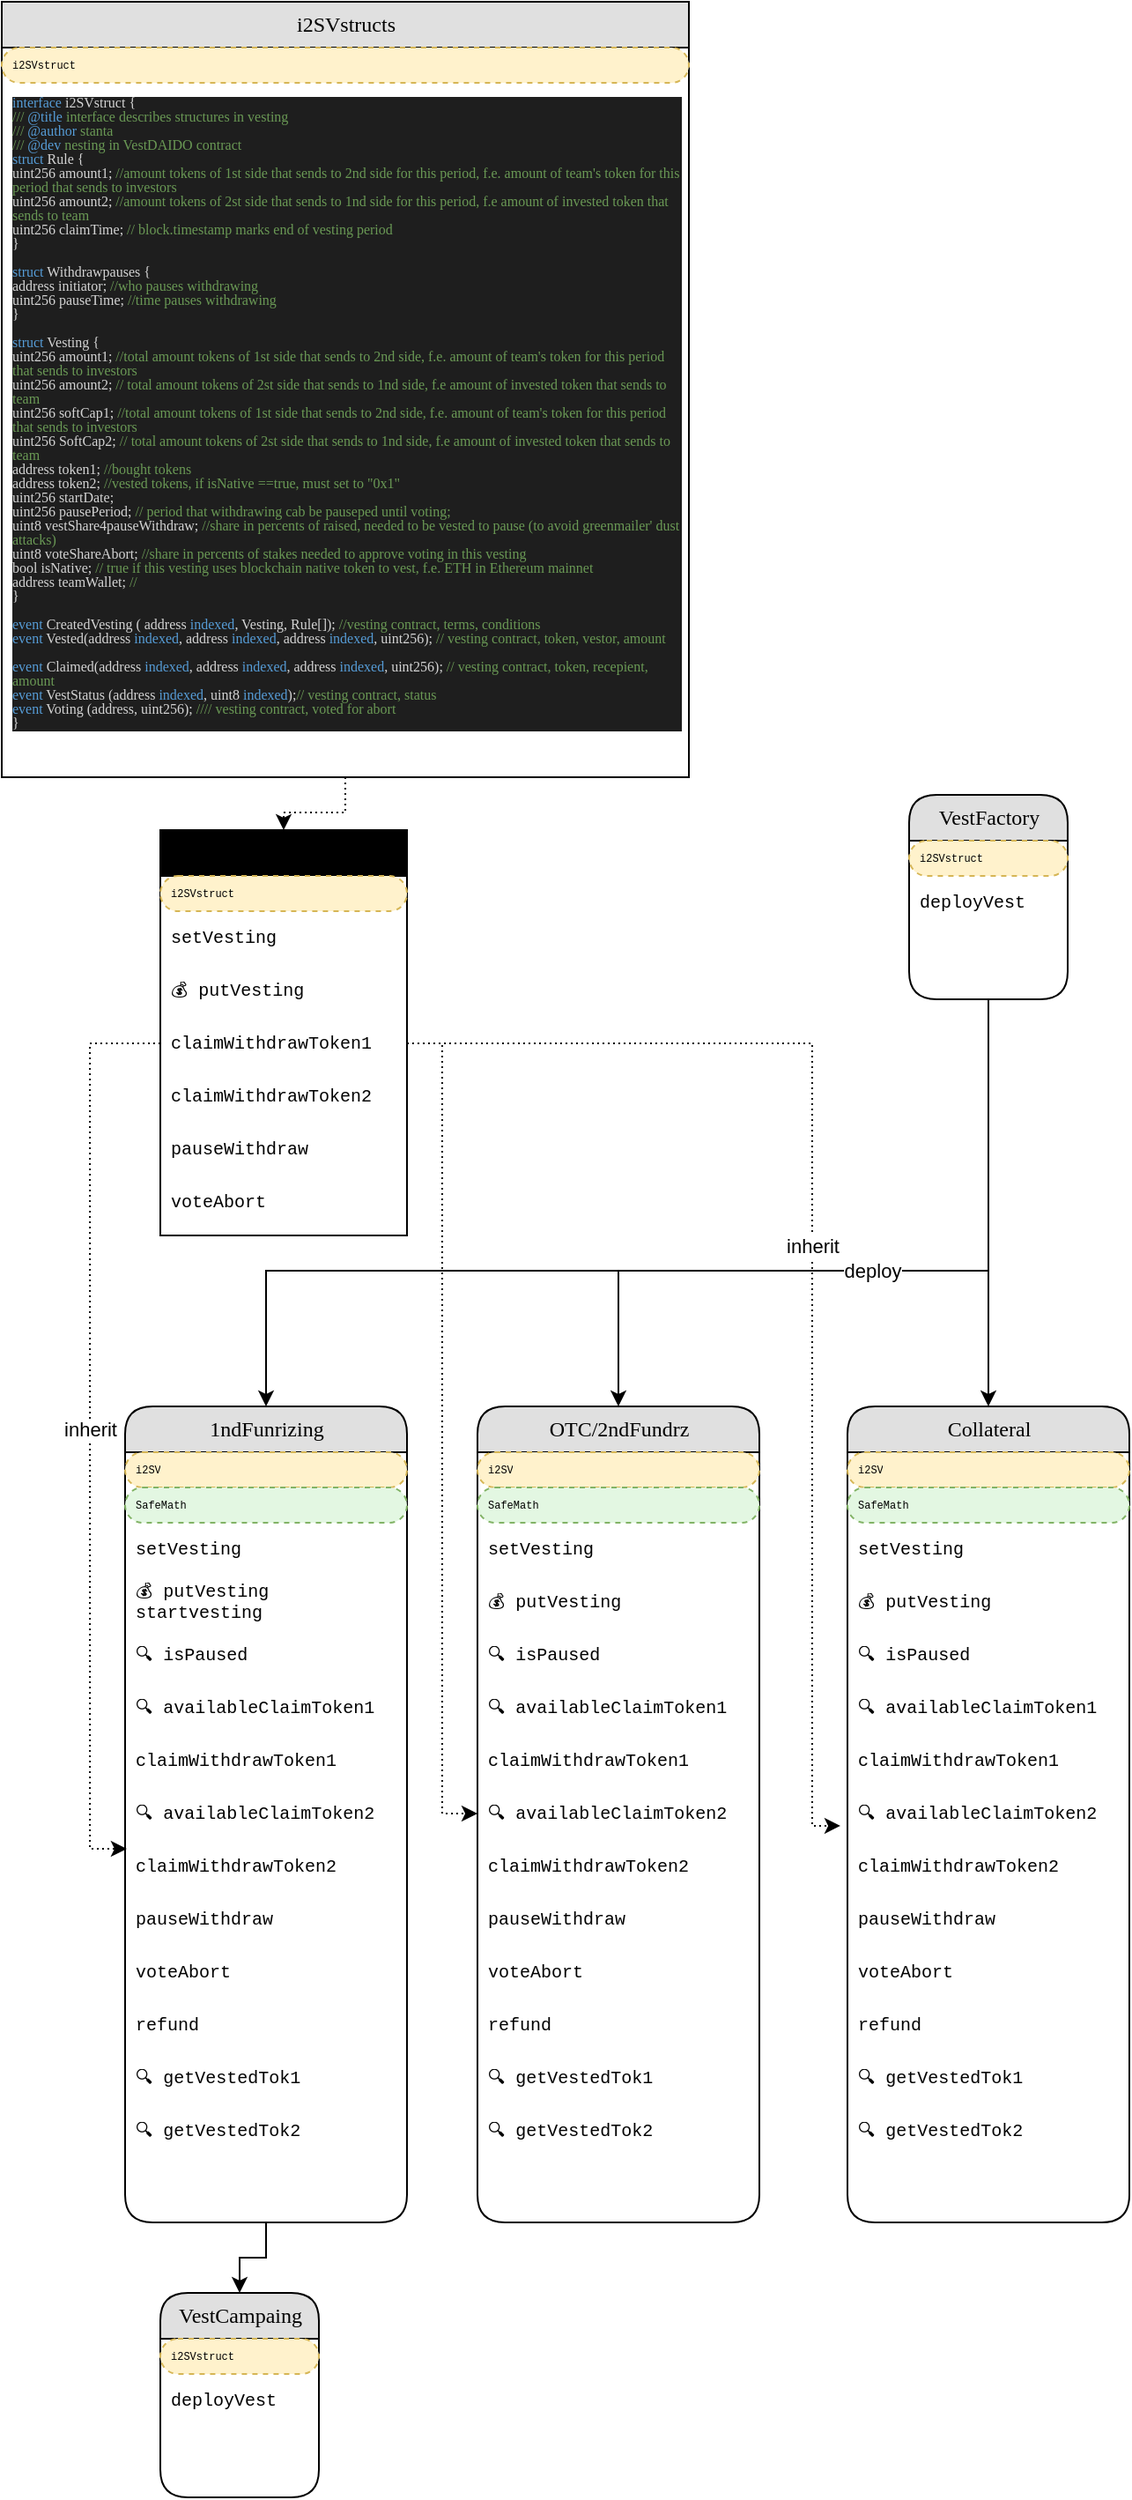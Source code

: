<mxfile version="20.2.7" type="device"><diagram id="xUSX7O_XIHxuEOH3Kcca" name="Page-1"><mxGraphModel dx="2062" dy="2187" grid="1" gridSize="10" guides="1" tooltips="1" connect="1" arrows="1" fold="1" page="1" pageScale="1" pageWidth="850" pageHeight="1100" math="0" shadow="0"><root><mxCell id="0"/><mxCell id="1" parent="0"/><mxCell id="_5QAXH1XhkQ4un_ZABmQ-19" style="edgeStyle=orthogonalEdgeStyle;rounded=0;orthogonalLoop=1;jettySize=auto;html=1;exitX=0.5;exitY=1;exitDx=0;exitDy=0;" parent="1" source="sva-16686790202040" target="_5QAXH1XhkQ4un_ZABmQ-4" edge="1"><mxGeometry relative="1" as="geometry"><Array as="points"><mxPoint x="570"/><mxPoint x="160"/></Array></mxGeometry></mxCell><mxCell id="_5QAXH1XhkQ4un_ZABmQ-35" style="edgeStyle=orthogonalEdgeStyle;rounded=0;orthogonalLoop=1;jettySize=auto;html=1;exitX=0.5;exitY=1;exitDx=0;exitDy=0;" parent="1" source="sva-16686790202040" target="_5QAXH1XhkQ4un_ZABmQ-20" edge="1"><mxGeometry relative="1" as="geometry"/></mxCell><UserObject label="VestFactory" rparent="-" type="" override="" placeholders="1" id="sva-16686790202040"><mxCell style="swimlane;html=1;fontStyle=0;childLayout=stackLayout;horizontal=1;startSize=26;fillColor=#e0e0e0;horizontalStack=0;resizeParent=1;resizeLast=0;collapsible=1;marginBottom=0;swimlaneFillColor=#ffffff;align=center;rounded=1;shadow=0;comic=0;labelBackgroundColor=none;strokeColor=#000000;strokeWidth=1;fontFamily=Verdana;fontSize=12;fontColor=#000000;arcSize=20;" parent="1" vertex="1"><mxGeometry x="525" y="-270" width="90" height="116" as="geometry"/></mxCell></UserObject><UserObject label="i2SVstruct" rparent="0" type="mxgraph.bootstrap.rrect;strokeColor=none" override="fontSize=6" placeholders="1" id="sva-16686790202040_i0"><mxCell style="shape=mxgraph.bootstrap.rrect;strokeColor=none;html=1;fillColor=#fff2cc;strokeColor=#d6b656;dashed=1;spacingLeft=4;spacingRight=4;whiteSpace=wrap;overflow=hidden;rotatable=0;points=[[0,0.5],[1,0.5]];portConstraint=eastwest;fontFamily=Courier New;fontSize=10;align=left;fontSize=6" parent="sva-16686790202040" vertex="1"><mxGeometry y="26" width="90" height="20" as="geometry"/></mxCell></UserObject><UserObject label="deployVest" rparent="0" type="text;strokeColor=none" override="" placeholders="1" id="sva-16686790202040_f0"><mxCell style="shape=text;strokeColor=none;html=1;fillColor=none;spacingLeft=4;spacingRight=4;whiteSpace=wrap;overflow=hidden;rotatable=0;points=[[0,0.5],[1,0.5]];portConstraint=eastwest;fontFamily=Courier New;fontSize=10;align=left;" parent="sva-16686790202040" vertex="1"><mxGeometry y="46" width="90" height="30" as="geometry"/></mxCell></UserObject><UserObject label="OTC/2ndFundrz" rparent="-" type="" override="" placeholders="1" id="sva-16686795008600"><mxCell style="swimlane;html=1;fontStyle=0;childLayout=stackLayout;horizontal=1;startSize=26;fillColor=#e0e0e0;horizontalStack=0;resizeParent=1;resizeLast=0;collapsible=1;marginBottom=0;swimlaneFillColor=#ffffff;align=center;rounded=1;shadow=0;comic=0;labelBackgroundColor=none;strokeColor=#000000;strokeWidth=1;fontFamily=Verdana;fontSize=12;fontColor=#000000;arcSize=20;" parent="1" vertex="1"><mxGeometry x="280" y="77" width="160" height="463" as="geometry"/></mxCell></UserObject><UserObject label="i2SV" rparent="0" type="mxgraph.bootstrap.rrect;strokeColor=none" override="fontSize=6" placeholders="1" id="sva-16686795008600_i0"><mxCell style="shape=mxgraph.bootstrap.rrect;strokeColor=none;html=1;fillColor=#fff2cc;strokeColor=#d6b656;dashed=1;spacingLeft=4;spacingRight=4;whiteSpace=wrap;overflow=hidden;rotatable=0;points=[[0,0.5],[1,0.5]];portConstraint=eastwest;fontFamily=Courier New;fontSize=10;align=left;fontSize=6" parent="sva-16686795008600" vertex="1"><mxGeometry y="26" width="160" height="20" as="geometry"/></mxCell></UserObject><UserObject label="SafeMath" rparent="0" type="mxgraph.bootstrap.rrect" override="fontSize=6" placeholders="1" id="sva-16686795008600_u0"><mxCell style="shape=mxgraph.bootstrap.rrect;html=1;fillColor=#E3F7E2;strokeColor=#82b366;dashed=1;spacingLeft=4;spacingRight=4;whiteSpace=wrap;overflow=hidden;rotatable=0;points=[[0,0.5],[1,0.5]];portConstraint=eastwest;fontFamily=Courier New;fontSize=10;align=left;fontSize=6" parent="sva-16686795008600" vertex="1"><mxGeometry y="46" width="160" height="20" as="geometry"/></mxCell></UserObject><UserObject label="setVesting" rparent="0" type="text;strokeColor=none" override="" placeholders="1" id="sva-16686795008600_f0"><mxCell style="shape=text;strokeColor=none;html=1;fillColor=none;spacingLeft=4;spacingRight=4;whiteSpace=wrap;overflow=hidden;rotatable=0;points=[[0,0.5],[1,0.5]];portConstraint=eastwest;fontFamily=Courier New;fontSize=10;align=left;" parent="sva-16686795008600" vertex="1"><mxGeometry y="66" width="160" height="30" as="geometry"/></mxCell></UserObject><UserObject label="💰 putVesting" rparent="0" type="text;strokeColor=none" override="" placeholders="1" id="sva-16686795008600_f1"><mxCell style="shape=text;strokeColor=none;html=1;fillColor=none;spacingLeft=4;spacingRight=4;whiteSpace=wrap;overflow=hidden;rotatable=0;points=[[0,0.5],[1,0.5]];portConstraint=eastwest;fontFamily=Courier New;fontSize=10;align=left;" parent="sva-16686795008600" vertex="1"><mxGeometry y="96" width="160" height="30" as="geometry"/></mxCell></UserObject><UserObject label="🔍 isPaused" rparent="0" type="text;strokeColor=none" override="" placeholders="1" id="sva-16686795008600_f2"><mxCell style="shape=text;strokeColor=none;html=1;fillColor=none;spacingLeft=4;spacingRight=4;whiteSpace=wrap;overflow=hidden;rotatable=0;points=[[0,0.5],[1,0.5]];portConstraint=eastwest;fontFamily=Courier New;fontSize=10;align=left;" parent="sva-16686795008600" vertex="1"><mxGeometry y="126" width="160" height="30" as="geometry"/></mxCell></UserObject><UserObject label="🔍 availableClaimToken1" rparent="0" type="text;strokeColor=none" override="" placeholders="1" id="sva-16686795008600_f3"><mxCell style="shape=text;strokeColor=none;html=1;fillColor=none;spacingLeft=4;spacingRight=4;whiteSpace=wrap;overflow=hidden;rotatable=0;points=[[0,0.5],[1,0.5]];portConstraint=eastwest;fontFamily=Courier New;fontSize=10;align=left;" parent="sva-16686795008600" vertex="1"><mxGeometry y="156" width="160" height="30" as="geometry"/></mxCell></UserObject><UserObject label="claimWithdrawToken1" rparent="0" type="text;strokeColor=none" override="" placeholders="1" id="sva-16686795008600_f4"><mxCell style="shape=text;strokeColor=none;html=1;fillColor=none;spacingLeft=4;spacingRight=4;whiteSpace=wrap;overflow=hidden;rotatable=0;points=[[0,0.5],[1,0.5]];portConstraint=eastwest;fontFamily=Courier New;fontSize=10;align=left;" parent="sva-16686795008600" vertex="1"><mxGeometry y="186" width="160" height="30" as="geometry"/></mxCell></UserObject><UserObject label="🔍 availableClaimToken2" rparent="0" type="text;strokeColor=none" override="" placeholders="1" id="sva-16686795008600_f5"><mxCell style="shape=text;strokeColor=none;html=1;fillColor=none;spacingLeft=4;spacingRight=4;whiteSpace=wrap;overflow=hidden;rotatable=0;points=[[0,0.5],[1,0.5]];portConstraint=eastwest;fontFamily=Courier New;fontSize=10;align=left;" parent="sva-16686795008600" vertex="1"><mxGeometry y="216" width="160" height="30" as="geometry"/></mxCell></UserObject><UserObject label="claimWithdrawToken2" rparent="0" type="text;strokeColor=none" override="" placeholders="1" id="sva-16686795008600_f6"><mxCell style="shape=text;strokeColor=none;html=1;fillColor=none;spacingLeft=4;spacingRight=4;whiteSpace=wrap;overflow=hidden;rotatable=0;points=[[0,0.5],[1,0.5]];portConstraint=eastwest;fontFamily=Courier New;fontSize=10;align=left;" parent="sva-16686795008600" vertex="1"><mxGeometry y="246" width="160" height="30" as="geometry"/></mxCell></UserObject><UserObject label="pauseWithdraw" rparent="0" type="text;strokeColor=none" override="" placeholders="1" id="sva-16686795008600_f7"><mxCell style="shape=text;strokeColor=none;html=1;fillColor=none;spacingLeft=4;spacingRight=4;whiteSpace=wrap;overflow=hidden;rotatable=0;points=[[0,0.5],[1,0.5]];portConstraint=eastwest;fontFamily=Courier New;fontSize=10;align=left;" parent="sva-16686795008600" vertex="1"><mxGeometry y="276" width="160" height="30" as="geometry"/></mxCell></UserObject><UserObject label="voteAbort" rparent="0" type="text;strokeColor=none" override="" placeholders="1" id="sva-16686795008600_f8"><mxCell style="shape=text;strokeColor=none;html=1;fillColor=none;spacingLeft=4;spacingRight=4;whiteSpace=wrap;overflow=hidden;rotatable=0;points=[[0,0.5],[1,0.5]];portConstraint=eastwest;fontFamily=Courier New;fontSize=10;align=left;" parent="sva-16686795008600" vertex="1"><mxGeometry y="306" width="160" height="30" as="geometry"/></mxCell></UserObject><UserObject label="refund" rparent="0" type="text;strokeColor=none" override="" placeholders="1" id="sva-16686795008600_f9"><mxCell style="shape=text;strokeColor=none;html=1;fillColor=none;spacingLeft=4;spacingRight=4;whiteSpace=wrap;overflow=hidden;rotatable=0;points=[[0,0.5],[1,0.5]];portConstraint=eastwest;fontFamily=Courier New;fontSize=10;align=left;" parent="sva-16686795008600" vertex="1"><mxGeometry y="336" width="160" height="30" as="geometry"/></mxCell></UserObject><UserObject label="🔍 getVestedTok1" rparent="0" type="text;strokeColor=none" override="" placeholders="1" id="sva-16686795008600_f10"><mxCell style="shape=text;strokeColor=none;html=1;fillColor=none;spacingLeft=4;spacingRight=4;whiteSpace=wrap;overflow=hidden;rotatable=0;points=[[0,0.5],[1,0.5]];portConstraint=eastwest;fontFamily=Courier New;fontSize=10;align=left;" parent="sva-16686795008600" vertex="1"><mxGeometry y="366" width="160" height="30" as="geometry"/></mxCell></UserObject><UserObject label="🔍 getVestedTok2" rparent="0" type="text;strokeColor=none" override="" placeholders="1" id="sva-16686795008600_f11"><mxCell style="shape=text;strokeColor=none;html=1;fillColor=none;spacingLeft=4;spacingRight=4;whiteSpace=wrap;overflow=hidden;rotatable=0;points=[[0,0.5],[1,0.5]];portConstraint=eastwest;fontFamily=Courier New;fontSize=10;align=left;" parent="sva-16686795008600" vertex="1"><mxGeometry y="396" width="160" height="30" as="geometry"/></mxCell></UserObject><mxCell id="_5QAXH1XhkQ4un_ZABmQ-2" value="deploy" style="edgeStyle=orthogonalEdgeStyle;rounded=0;orthogonalLoop=1;jettySize=auto;html=1;entryX=0.5;entryY=0;entryDx=0;entryDy=0;exitX=0.5;exitY=1;exitDx=0;exitDy=0;" parent="1" source="sva-16686790202040" target="sva-16686795008600" edge="1"><mxGeometry relative="1" as="geometry"><Array as="points"><mxPoint x="570"/><mxPoint x="360"/></Array></mxGeometry></mxCell><mxCell id="rKS6bTSbCEPCEC6W9k4l-7" style="edgeStyle=orthogonalEdgeStyle;rounded=0;orthogonalLoop=1;jettySize=auto;html=1;" edge="1" parent="1" source="_5QAXH1XhkQ4un_ZABmQ-4" target="_5QAXH1XhkQ4un_ZABmQ-36"><mxGeometry relative="1" as="geometry"/></mxCell><UserObject label="1ndFunrizing" rparent="-" type="" override="" placeholders="1" id="_5QAXH1XhkQ4un_ZABmQ-4"><mxCell style="swimlane;html=1;fontStyle=0;childLayout=stackLayout;horizontal=1;startSize=26;fillColor=#e0e0e0;horizontalStack=0;resizeParent=1;resizeLast=0;collapsible=1;marginBottom=0;swimlaneFillColor=#ffffff;align=center;rounded=1;shadow=0;comic=0;labelBackgroundColor=none;strokeColor=#000000;strokeWidth=1;fontFamily=Verdana;fontSize=12;fontColor=#000000;arcSize=20;" parent="1" vertex="1"><mxGeometry x="80" y="77" width="160" height="463" as="geometry"/></mxCell></UserObject><UserObject label="i2SV" rparent="0" type="mxgraph.bootstrap.rrect;strokeColor=none" override="fontSize=6" placeholders="1" id="_5QAXH1XhkQ4un_ZABmQ-5"><mxCell style="shape=mxgraph.bootstrap.rrect;strokeColor=none;html=1;fillColor=#fff2cc;strokeColor=#d6b656;dashed=1;spacingLeft=4;spacingRight=4;whiteSpace=wrap;overflow=hidden;rotatable=0;points=[[0,0.5],[1,0.5]];portConstraint=eastwest;fontFamily=Courier New;fontSize=10;align=left;fontSize=6" parent="_5QAXH1XhkQ4un_ZABmQ-4" vertex="1"><mxGeometry y="26" width="160" height="20" as="geometry"/></mxCell></UserObject><UserObject label="SafeMath" rparent="0" type="mxgraph.bootstrap.rrect" override="fontSize=6" placeholders="1" id="_5QAXH1XhkQ4un_ZABmQ-6"><mxCell style="shape=mxgraph.bootstrap.rrect;html=1;fillColor=#E3F7E2;strokeColor=#82b366;dashed=1;spacingLeft=4;spacingRight=4;whiteSpace=wrap;overflow=hidden;rotatable=0;points=[[0,0.5],[1,0.5]];portConstraint=eastwest;fontFamily=Courier New;fontSize=10;align=left;fontSize=6" parent="_5QAXH1XhkQ4un_ZABmQ-4" vertex="1"><mxGeometry y="46" width="160" height="20" as="geometry"/></mxCell></UserObject><UserObject label="setVesting" rparent="0" type="text;strokeColor=none" override="" placeholders="1" id="_5QAXH1XhkQ4un_ZABmQ-7"><mxCell style="shape=text;strokeColor=none;html=1;fillColor=none;spacingLeft=4;spacingRight=4;whiteSpace=wrap;overflow=hidden;rotatable=0;points=[[0,0.5],[1,0.5]];portConstraint=eastwest;fontFamily=Courier New;fontSize=10;align=left;" parent="_5QAXH1XhkQ4un_ZABmQ-4" vertex="1"><mxGeometry y="66" width="160" height="30" as="geometry"/></mxCell></UserObject><UserObject label="&lt;div&gt;💰 putVesting&lt;/div&gt;&lt;div&gt;startvesting&lt;br&gt;&lt;/div&gt;" rparent="0" type="text;strokeColor=none" override="" placeholders="1" id="_5QAXH1XhkQ4un_ZABmQ-8"><mxCell style="shape=text;strokeColor=none;html=1;fillColor=none;spacingLeft=4;spacingRight=4;whiteSpace=wrap;overflow=hidden;rotatable=0;points=[[0,0.5],[1,0.5]];portConstraint=eastwest;fontFamily=Courier New;fontSize=10;align=left;" parent="_5QAXH1XhkQ4un_ZABmQ-4" vertex="1"><mxGeometry y="96" width="160" height="30" as="geometry"/></mxCell></UserObject><UserObject label="🔍 isPaused" rparent="0" type="text;strokeColor=none" override="" placeholders="1" id="_5QAXH1XhkQ4un_ZABmQ-9"><mxCell style="shape=text;strokeColor=none;html=1;fillColor=none;spacingLeft=4;spacingRight=4;whiteSpace=wrap;overflow=hidden;rotatable=0;points=[[0,0.5],[1,0.5]];portConstraint=eastwest;fontFamily=Courier New;fontSize=10;align=left;" parent="_5QAXH1XhkQ4un_ZABmQ-4" vertex="1"><mxGeometry y="126" width="160" height="30" as="geometry"/></mxCell></UserObject><UserObject label="🔍 availableClaimToken1" rparent="0" type="text;strokeColor=none" override="" placeholders="1" id="_5QAXH1XhkQ4un_ZABmQ-10"><mxCell style="shape=text;strokeColor=none;html=1;fillColor=none;spacingLeft=4;spacingRight=4;whiteSpace=wrap;overflow=hidden;rotatable=0;points=[[0,0.5],[1,0.5]];portConstraint=eastwest;fontFamily=Courier New;fontSize=10;align=left;" parent="_5QAXH1XhkQ4un_ZABmQ-4" vertex="1"><mxGeometry y="156" width="160" height="30" as="geometry"/></mxCell></UserObject><UserObject label="claimWithdrawToken1" rparent="0" type="text;strokeColor=none" override="" placeholders="1" id="_5QAXH1XhkQ4un_ZABmQ-11"><mxCell style="shape=text;strokeColor=none;html=1;fillColor=none;spacingLeft=4;spacingRight=4;whiteSpace=wrap;overflow=hidden;rotatable=0;points=[[0,0.5],[1,0.5]];portConstraint=eastwest;fontFamily=Courier New;fontSize=10;align=left;" parent="_5QAXH1XhkQ4un_ZABmQ-4" vertex="1"><mxGeometry y="186" width="160" height="30" as="geometry"/></mxCell></UserObject><UserObject label="🔍 availableClaimToken2" rparent="0" type="text;strokeColor=none" override="" placeholders="1" id="_5QAXH1XhkQ4un_ZABmQ-12"><mxCell style="shape=text;strokeColor=none;html=1;fillColor=none;spacingLeft=4;spacingRight=4;whiteSpace=wrap;overflow=hidden;rotatable=0;points=[[0,0.5],[1,0.5]];portConstraint=eastwest;fontFamily=Courier New;fontSize=10;align=left;" parent="_5QAXH1XhkQ4un_ZABmQ-4" vertex="1"><mxGeometry y="216" width="160" height="30" as="geometry"/></mxCell></UserObject><UserObject label="claimWithdrawToken2" rparent="0" type="text;strokeColor=none" override="" placeholders="1" id="_5QAXH1XhkQ4un_ZABmQ-13"><mxCell style="shape=text;strokeColor=none;html=1;fillColor=none;spacingLeft=4;spacingRight=4;whiteSpace=wrap;overflow=hidden;rotatable=0;points=[[0,0.5],[1,0.5]];portConstraint=eastwest;fontFamily=Courier New;fontSize=10;align=left;" parent="_5QAXH1XhkQ4un_ZABmQ-4" vertex="1"><mxGeometry y="246" width="160" height="30" as="geometry"/></mxCell></UserObject><UserObject label="pauseWithdraw" rparent="0" type="text;strokeColor=none" override="" placeholders="1" id="_5QAXH1XhkQ4un_ZABmQ-14"><mxCell style="shape=text;strokeColor=none;html=1;fillColor=none;spacingLeft=4;spacingRight=4;whiteSpace=wrap;overflow=hidden;rotatable=0;points=[[0,0.5],[1,0.5]];portConstraint=eastwest;fontFamily=Courier New;fontSize=10;align=left;" parent="_5QAXH1XhkQ4un_ZABmQ-4" vertex="1"><mxGeometry y="276" width="160" height="30" as="geometry"/></mxCell></UserObject><UserObject label="voteAbort" rparent="0" type="text;strokeColor=none" override="" placeholders="1" id="_5QAXH1XhkQ4un_ZABmQ-15"><mxCell style="shape=text;strokeColor=none;html=1;fillColor=none;spacingLeft=4;spacingRight=4;whiteSpace=wrap;overflow=hidden;rotatable=0;points=[[0,0.5],[1,0.5]];portConstraint=eastwest;fontFamily=Courier New;fontSize=10;align=left;" parent="_5QAXH1XhkQ4un_ZABmQ-4" vertex="1"><mxGeometry y="306" width="160" height="30" as="geometry"/></mxCell></UserObject><UserObject label="refund" rparent="0" type="text;strokeColor=none" override="" placeholders="1" id="_5QAXH1XhkQ4un_ZABmQ-16"><mxCell style="shape=text;strokeColor=none;html=1;fillColor=none;spacingLeft=4;spacingRight=4;whiteSpace=wrap;overflow=hidden;rotatable=0;points=[[0,0.5],[1,0.5]];portConstraint=eastwest;fontFamily=Courier New;fontSize=10;align=left;" parent="_5QAXH1XhkQ4un_ZABmQ-4" vertex="1"><mxGeometry y="336" width="160" height="30" as="geometry"/></mxCell></UserObject><UserObject label="🔍 getVestedTok1" rparent="0" type="text;strokeColor=none" override="" placeholders="1" id="_5QAXH1XhkQ4un_ZABmQ-17"><mxCell style="shape=text;strokeColor=none;html=1;fillColor=none;spacingLeft=4;spacingRight=4;whiteSpace=wrap;overflow=hidden;rotatable=0;points=[[0,0.5],[1,0.5]];portConstraint=eastwest;fontFamily=Courier New;fontSize=10;align=left;" parent="_5QAXH1XhkQ4un_ZABmQ-4" vertex="1"><mxGeometry y="366" width="160" height="30" as="geometry"/></mxCell></UserObject><UserObject label="🔍 getVestedTok2" rparent="0" type="text;strokeColor=none" override="" placeholders="1" id="_5QAXH1XhkQ4un_ZABmQ-18"><mxCell style="shape=text;strokeColor=none;html=1;fillColor=none;spacingLeft=4;spacingRight=4;whiteSpace=wrap;overflow=hidden;rotatable=0;points=[[0,0.5],[1,0.5]];portConstraint=eastwest;fontFamily=Courier New;fontSize=10;align=left;" parent="_5QAXH1XhkQ4un_ZABmQ-4" vertex="1"><mxGeometry y="396" width="160" height="30" as="geometry"/></mxCell></UserObject><UserObject label="Collateral " rparent="-" type="" override="" placeholders="1" id="_5QAXH1XhkQ4un_ZABmQ-20"><mxCell style="swimlane;html=1;fontStyle=0;childLayout=stackLayout;horizontal=1;startSize=26;fillColor=#e0e0e0;horizontalStack=0;resizeParent=1;resizeLast=0;collapsible=1;marginBottom=0;swimlaneFillColor=#ffffff;align=center;rounded=1;shadow=0;comic=0;labelBackgroundColor=none;strokeColor=#000000;strokeWidth=1;fontFamily=Verdana;fontSize=12;fontColor=#000000;arcSize=20;" parent="1" vertex="1"><mxGeometry x="490" y="77" width="160" height="463" as="geometry"/></mxCell></UserObject><UserObject label="i2SV" rparent="0" type="mxgraph.bootstrap.rrect;strokeColor=none" override="fontSize=6" placeholders="1" id="_5QAXH1XhkQ4un_ZABmQ-21"><mxCell style="shape=mxgraph.bootstrap.rrect;strokeColor=none;html=1;fillColor=#fff2cc;strokeColor=#d6b656;dashed=1;spacingLeft=4;spacingRight=4;whiteSpace=wrap;overflow=hidden;rotatable=0;points=[[0,0.5],[1,0.5]];portConstraint=eastwest;fontFamily=Courier New;fontSize=10;align=left;fontSize=6" parent="_5QAXH1XhkQ4un_ZABmQ-20" vertex="1"><mxGeometry y="26" width="160" height="20" as="geometry"/></mxCell></UserObject><UserObject label="SafeMath" rparent="0" type="mxgraph.bootstrap.rrect" override="fontSize=6" placeholders="1" id="_5QAXH1XhkQ4un_ZABmQ-22"><mxCell style="shape=mxgraph.bootstrap.rrect;html=1;fillColor=#E3F7E2;strokeColor=#82b366;dashed=1;spacingLeft=4;spacingRight=4;whiteSpace=wrap;overflow=hidden;rotatable=0;points=[[0,0.5],[1,0.5]];portConstraint=eastwest;fontFamily=Courier New;fontSize=10;align=left;fontSize=6" parent="_5QAXH1XhkQ4un_ZABmQ-20" vertex="1"><mxGeometry y="46" width="160" height="20" as="geometry"/></mxCell></UserObject><UserObject label="setVesting" rparent="0" type="text;strokeColor=none" override="" placeholders="1" id="_5QAXH1XhkQ4un_ZABmQ-23"><mxCell style="shape=text;strokeColor=none;html=1;fillColor=none;spacingLeft=4;spacingRight=4;whiteSpace=wrap;overflow=hidden;rotatable=0;points=[[0,0.5],[1,0.5]];portConstraint=eastwest;fontFamily=Courier New;fontSize=10;align=left;" parent="_5QAXH1XhkQ4un_ZABmQ-20" vertex="1"><mxGeometry y="66" width="160" height="30" as="geometry"/></mxCell></UserObject><UserObject label="💰 putVesting" rparent="0" type="text;strokeColor=none" override="" placeholders="1" id="_5QAXH1XhkQ4un_ZABmQ-24"><mxCell style="shape=text;strokeColor=none;html=1;fillColor=none;spacingLeft=4;spacingRight=4;whiteSpace=wrap;overflow=hidden;rotatable=0;points=[[0,0.5],[1,0.5]];portConstraint=eastwest;fontFamily=Courier New;fontSize=10;align=left;" parent="_5QAXH1XhkQ4un_ZABmQ-20" vertex="1"><mxGeometry y="96" width="160" height="30" as="geometry"/></mxCell></UserObject><UserObject label="🔍 isPaused" rparent="0" type="text;strokeColor=none" override="" placeholders="1" id="_5QAXH1XhkQ4un_ZABmQ-25"><mxCell style="shape=text;strokeColor=none;html=1;fillColor=none;spacingLeft=4;spacingRight=4;whiteSpace=wrap;overflow=hidden;rotatable=0;points=[[0,0.5],[1,0.5]];portConstraint=eastwest;fontFamily=Courier New;fontSize=10;align=left;" parent="_5QAXH1XhkQ4un_ZABmQ-20" vertex="1"><mxGeometry y="126" width="160" height="30" as="geometry"/></mxCell></UserObject><UserObject label="🔍 availableClaimToken1" rparent="0" type="text;strokeColor=none" override="" placeholders="1" id="_5QAXH1XhkQ4un_ZABmQ-26"><mxCell style="shape=text;strokeColor=none;html=1;fillColor=none;spacingLeft=4;spacingRight=4;whiteSpace=wrap;overflow=hidden;rotatable=0;points=[[0,0.5],[1,0.5]];portConstraint=eastwest;fontFamily=Courier New;fontSize=10;align=left;" parent="_5QAXH1XhkQ4un_ZABmQ-20" vertex="1"><mxGeometry y="156" width="160" height="30" as="geometry"/></mxCell></UserObject><UserObject label="claimWithdrawToken1" rparent="0" type="text;strokeColor=none" override="" placeholders="1" id="_5QAXH1XhkQ4un_ZABmQ-27"><mxCell style="shape=text;strokeColor=none;html=1;fillColor=none;spacingLeft=4;spacingRight=4;whiteSpace=wrap;overflow=hidden;rotatable=0;points=[[0,0.5],[1,0.5]];portConstraint=eastwest;fontFamily=Courier New;fontSize=10;align=left;" parent="_5QAXH1XhkQ4un_ZABmQ-20" vertex="1"><mxGeometry y="186" width="160" height="30" as="geometry"/></mxCell></UserObject><UserObject label="🔍 availableClaimToken2" rparent="0" type="text;strokeColor=none" override="" placeholders="1" id="_5QAXH1XhkQ4un_ZABmQ-28"><mxCell style="shape=text;strokeColor=none;html=1;fillColor=none;spacingLeft=4;spacingRight=4;whiteSpace=wrap;overflow=hidden;rotatable=0;points=[[0,0.5],[1,0.5]];portConstraint=eastwest;fontFamily=Courier New;fontSize=10;align=left;" parent="_5QAXH1XhkQ4un_ZABmQ-20" vertex="1"><mxGeometry y="216" width="160" height="30" as="geometry"/></mxCell></UserObject><UserObject label="claimWithdrawToken2" rparent="0" type="text;strokeColor=none" override="" placeholders="1" id="_5QAXH1XhkQ4un_ZABmQ-29"><mxCell style="shape=text;strokeColor=none;html=1;fillColor=none;spacingLeft=4;spacingRight=4;whiteSpace=wrap;overflow=hidden;rotatable=0;points=[[0,0.5],[1,0.5]];portConstraint=eastwest;fontFamily=Courier New;fontSize=10;align=left;" parent="_5QAXH1XhkQ4un_ZABmQ-20" vertex="1"><mxGeometry y="246" width="160" height="30" as="geometry"/></mxCell></UserObject><UserObject label="pauseWithdraw" rparent="0" type="text;strokeColor=none" override="" placeholders="1" id="_5QAXH1XhkQ4un_ZABmQ-30"><mxCell style="shape=text;strokeColor=none;html=1;fillColor=none;spacingLeft=4;spacingRight=4;whiteSpace=wrap;overflow=hidden;rotatable=0;points=[[0,0.5],[1,0.5]];portConstraint=eastwest;fontFamily=Courier New;fontSize=10;align=left;" parent="_5QAXH1XhkQ4un_ZABmQ-20" vertex="1"><mxGeometry y="276" width="160" height="30" as="geometry"/></mxCell></UserObject><UserObject label="voteAbort" rparent="0" type="text;strokeColor=none" override="" placeholders="1" id="_5QAXH1XhkQ4un_ZABmQ-31"><mxCell style="shape=text;strokeColor=none;html=1;fillColor=none;spacingLeft=4;spacingRight=4;whiteSpace=wrap;overflow=hidden;rotatable=0;points=[[0,0.5],[1,0.5]];portConstraint=eastwest;fontFamily=Courier New;fontSize=10;align=left;" parent="_5QAXH1XhkQ4un_ZABmQ-20" vertex="1"><mxGeometry y="306" width="160" height="30" as="geometry"/></mxCell></UserObject><UserObject label="refund" rparent="0" type="text;strokeColor=none" override="" placeholders="1" id="_5QAXH1XhkQ4un_ZABmQ-32"><mxCell style="shape=text;strokeColor=none;html=1;fillColor=none;spacingLeft=4;spacingRight=4;whiteSpace=wrap;overflow=hidden;rotatable=0;points=[[0,0.5],[1,0.5]];portConstraint=eastwest;fontFamily=Courier New;fontSize=10;align=left;" parent="_5QAXH1XhkQ4un_ZABmQ-20" vertex="1"><mxGeometry y="336" width="160" height="30" as="geometry"/></mxCell></UserObject><UserObject label="🔍 getVestedTok1" rparent="0" type="text;strokeColor=none" override="" placeholders="1" id="_5QAXH1XhkQ4un_ZABmQ-33"><mxCell style="shape=text;strokeColor=none;html=1;fillColor=none;spacingLeft=4;spacingRight=4;whiteSpace=wrap;overflow=hidden;rotatable=0;points=[[0,0.5],[1,0.5]];portConstraint=eastwest;fontFamily=Courier New;fontSize=10;align=left;" parent="_5QAXH1XhkQ4un_ZABmQ-20" vertex="1"><mxGeometry y="366" width="160" height="30" as="geometry"/></mxCell></UserObject><UserObject label="🔍 getVestedTok2" rparent="0" type="text;strokeColor=none" override="" placeholders="1" id="_5QAXH1XhkQ4un_ZABmQ-34"><mxCell style="shape=text;strokeColor=none;html=1;fillColor=none;spacingLeft=4;spacingRight=4;whiteSpace=wrap;overflow=hidden;rotatable=0;points=[[0,0.5],[1,0.5]];portConstraint=eastwest;fontFamily=Courier New;fontSize=10;align=left;" parent="_5QAXH1XhkQ4un_ZABmQ-20" vertex="1"><mxGeometry y="396" width="160" height="30" as="geometry"/></mxCell></UserObject><UserObject label="VestCampaing" rparent="-" type="" override="" placeholders="1" id="_5QAXH1XhkQ4un_ZABmQ-36"><mxCell style="swimlane;html=1;fontStyle=0;childLayout=stackLayout;horizontal=1;startSize=26;fillColor=#e0e0e0;horizontalStack=0;resizeParent=1;resizeLast=0;collapsible=1;marginBottom=0;swimlaneFillColor=#ffffff;align=center;rounded=1;shadow=0;comic=0;labelBackgroundColor=none;strokeColor=#000000;strokeWidth=1;fontFamily=Verdana;fontSize=12;fontColor=#000000;arcSize=20;" parent="1" vertex="1"><mxGeometry x="100" y="580" width="90" height="116" as="geometry"/></mxCell></UserObject><UserObject label="i2SVstruct" rparent="0" type="mxgraph.bootstrap.rrect;strokeColor=none" override="fontSize=6" placeholders="1" id="_5QAXH1XhkQ4un_ZABmQ-37"><mxCell style="shape=mxgraph.bootstrap.rrect;strokeColor=none;html=1;fillColor=#fff2cc;strokeColor=#d6b656;dashed=1;spacingLeft=4;spacingRight=4;whiteSpace=wrap;overflow=hidden;rotatable=0;points=[[0,0.5],[1,0.5]];portConstraint=eastwest;fontFamily=Courier New;fontSize=10;align=left;fontSize=6" parent="_5QAXH1XhkQ4un_ZABmQ-36" vertex="1"><mxGeometry y="26" width="90" height="20" as="geometry"/></mxCell></UserObject><UserObject label="deployVest" rparent="0" type="text;strokeColor=none" override="" placeholders="1" id="_5QAXH1XhkQ4un_ZABmQ-38"><mxCell style="shape=text;strokeColor=none;html=1;fillColor=none;spacingLeft=4;spacingRight=4;whiteSpace=wrap;overflow=hidden;rotatable=0;points=[[0,0.5],[1,0.5]];portConstraint=eastwest;fontFamily=Courier New;fontSize=10;align=left;" parent="_5QAXH1XhkQ4un_ZABmQ-36" vertex="1"><mxGeometry y="46" width="90" height="30" as="geometry"/></mxCell></UserObject><mxCell id="rKS6bTSbCEPCEC6W9k4l-12" style="edgeStyle=orthogonalEdgeStyle;rounded=0;orthogonalLoop=1;jettySize=auto;html=1;dashed=1;dashPattern=1 2;" edge="1" parent="1" source="2" target="sva-16687016547020"><mxGeometry relative="1" as="geometry"/></mxCell><UserObject label="i2SVstructs" rparent="-" type="" override="" placeholders="1" id="2"><mxCell style="swimlane;html=1;fontStyle=0;childLayout=stackLayout;horizontal=1;startSize=26;fillColor=#e0e0e0;horizontalStack=0;resizeParent=1;resizeLast=0;collapsible=1;marginBottom=0;swimlaneFillColor=#ffffff;align=center;rounded=1;shadow=0;comic=0;labelBackgroundColor=none;strokeColor=#000000;strokeWidth=1;fontFamily=Verdana;fontSize=12;fontColor=#000000;arcSize=0;" parent="1" vertex="1"><mxGeometry x="10" y="-720" width="390" height="440" as="geometry"/></mxCell></UserObject><UserObject label="i2SVstruct" rparent="0" type="mxgraph.bootstrap.rrect;strokeColor=none" override="fontSize=6" placeholders="1" id="3"><mxCell style="shape=mxgraph.bootstrap.rrect;strokeColor=none;html=1;fillColor=#fff2cc;strokeColor=#d6b656;dashed=1;spacingLeft=4;spacingRight=4;whiteSpace=wrap;overflow=hidden;rotatable=0;points=[[0,0.5],[1,0.5]];portConstraint=eastwest;fontFamily=Courier New;fontSize=10;align=left;fontSize=6" parent="2" vertex="1"><mxGeometry y="26" width="390" height="20" as="geometry"/></mxCell></UserObject><UserObject label="&lt;div style=&quot;line-height: 1 ; background-color: rgb(30 , 30 , 30) ; font-size: 8px ; color: rgb(212 , 212 , 212)&quot;&gt;&lt;div&gt;&lt;font style=&quot;font-size: 8px&quot; face=&quot;Verdana&quot;&gt;&lt;span style=&quot;color: rgb(86 , 156 , 214)&quot;&gt;interface&lt;/span&gt; i2SVstruct {&lt;/font&gt;&lt;/div&gt;&lt;div&gt;    &lt;font face=&quot;Verdana&quot; style=&quot;font-size: 8px&quot;&gt;&lt;span style=&quot;color: #6a9955&quot;&gt;/// &lt;/span&gt;&lt;span style=&quot;color: #569cd6&quot;&gt;@title&lt;/span&gt;&lt;span style=&quot;color: #6a9955&quot;&gt; interface describes structures in vesting&lt;/span&gt;&lt;/font&gt;&lt;/div&gt;&lt;div&gt;    &lt;font face=&quot;Verdana&quot; style=&quot;font-size: 8px&quot;&gt;&lt;span style=&quot;color: #6a9955&quot;&gt;/// &lt;/span&gt;&lt;span style=&quot;color: #569cd6&quot;&gt;@author&lt;/span&gt;&lt;span style=&quot;color: #6a9955&quot;&gt; stanta&lt;/span&gt;&lt;/font&gt;&lt;/div&gt;&lt;div&gt;    &lt;font face=&quot;Verdana&quot; style=&quot;font-size: 8px&quot;&gt;&lt;span style=&quot;color: #6a9955&quot;&gt;/// &lt;/span&gt;&lt;span style=&quot;color: #569cd6&quot;&gt;@dev&lt;/span&gt;&lt;span style=&quot;color: #6a9955&quot;&gt; nesting in VestDAIDO contract&lt;/span&gt;&lt;/font&gt;&lt;/div&gt;&lt;div&gt;    &lt;font face=&quot;Verdana&quot; style=&quot;font-size: 8px&quot;&gt;&lt;span style=&quot;color: #569cd6&quot;&gt;struct&lt;/span&gt; Rule {        &lt;/font&gt;&lt;/div&gt;&lt;div&gt;&lt;font face=&quot;Verdana&quot; style=&quot;font-size: 8px&quot;&gt;        uint256 amount1; &lt;span style=&quot;color: rgb(106 , 153 , 85)&quot;&gt;//amount tokens of 1st side  that sends to  2nd side for this period,  f.e. amount of team's token for this period that sends to investors&lt;/span&gt;&lt;/font&gt;&lt;/div&gt;&lt;div&gt;&lt;font face=&quot;Verdana&quot; style=&quot;font-size: 8px&quot;&gt;        uint256 amount2; &lt;span style=&quot;color: rgb(106 , 153 , 85)&quot;&gt;//amount tokens of 2st side  that sends to  1nd side for this period,  f.e  amount of invested  token  that sends to team&lt;/span&gt;&lt;/font&gt;&lt;/div&gt;&lt;div&gt;&lt;font face=&quot;Verdana&quot; style=&quot;font-size: 8px&quot;&gt;        uint256 claimTime; &lt;span style=&quot;color: rgb(106 , 153 , 85)&quot;&gt;// block.timestamp marks end of vesting period&lt;/span&gt;&lt;/font&gt;&lt;/div&gt;&lt;div&gt;&lt;font face=&quot;Verdana&quot; style=&quot;font-size: 8px&quot;&gt;    }&lt;/font&gt;&lt;/div&gt;&lt;font style=&quot;font-size: 8px&quot; face=&quot;Verdana&quot;&gt;&lt;br&gt;&lt;/font&gt;&lt;div&gt;    &lt;font face=&quot;Verdana&quot; style=&quot;font-size: 8px&quot;&gt;&lt;span style=&quot;color: #569cd6&quot;&gt;struct&lt;/span&gt; Withdrawpauses {&lt;/font&gt;&lt;/div&gt;&lt;div&gt;&lt;font face=&quot;Verdana&quot; style=&quot;font-size: 8px&quot;&gt;        address initiator; &lt;span style=&quot;color: rgb(106 , 153 , 85)&quot;&gt;//who pauses withdrawing&lt;/span&gt;&lt;/font&gt;&lt;/div&gt;&lt;div&gt;&lt;font face=&quot;Verdana&quot; style=&quot;font-size: 8px&quot;&gt;        uint256 pauseTime; &lt;span style=&quot;color: rgb(106 , 153 , 85)&quot;&gt;//time pauses withdrawing&lt;/span&gt;&lt;/font&gt;&lt;/div&gt;&lt;div&gt;&lt;font face=&quot;Verdana&quot; style=&quot;font-size: 8px&quot;&gt;    }&lt;/font&gt;&lt;/div&gt;&lt;font style=&quot;font-size: 8px&quot; face=&quot;Verdana&quot;&gt;&lt;br&gt;&lt;/font&gt;&lt;div&gt;    &lt;font face=&quot;Verdana&quot; style=&quot;font-size: 8px&quot;&gt;&lt;span style=&quot;color: #569cd6&quot;&gt;struct&lt;/span&gt; Vesting {&lt;/font&gt;&lt;/div&gt;&lt;div&gt;&lt;font face=&quot;Verdana&quot; style=&quot;font-size: 8px&quot;&gt;        uint256 amount1; &lt;span style=&quot;color: rgb(106 , 153 , 85)&quot;&gt;//total amount tokens of 1st side  that sends to  2nd side,  f.e. amount of team's token for this period that sends to investors&lt;/span&gt;&lt;/font&gt;&lt;/div&gt;&lt;div&gt;&lt;font face=&quot;Verdana&quot; style=&quot;font-size: 8px&quot;&gt;        uint256 amount2; &lt;span style=&quot;color: rgb(106 , 153 , 85)&quot;&gt;// total amount tokens of 2st side  that sends to  1nd side,  f.e  amount of invested  token  that sends to team            &lt;/span&gt;&lt;/font&gt;&lt;/div&gt;&lt;div&gt;&lt;font face=&quot;Verdana&quot; style=&quot;font-size: 8px&quot;&gt;        uint256 softCap1; &lt;span style=&quot;color: rgb(106 , 153 , 85)&quot;&gt;//total amount tokens of 1st side  that sends to  2nd side,  f.e. amount of team's token for this period that sends to investors&lt;/span&gt;&lt;/font&gt;&lt;/div&gt;&lt;div&gt;&lt;font face=&quot;Verdana&quot; style=&quot;font-size: 8px&quot;&gt;        uint256 SoftCap2; &lt;span style=&quot;color: rgb(106 , 153 , 85)&quot;&gt;// total amount tokens of 2st side  that sends to  1nd side,  f.e  amount of invested  token  that sends to team                        &lt;/span&gt;&lt;/font&gt;&lt;/div&gt;&lt;div&gt;&lt;font face=&quot;Verdana&quot; style=&quot;font-size: 8px&quot;&gt;        address token1; &lt;span style=&quot;color: rgb(106 , 153 , 85)&quot;&gt;//bought tokens&lt;/span&gt;&lt;/font&gt;&lt;/div&gt;&lt;div&gt;&lt;font face=&quot;Verdana&quot; style=&quot;font-size: 8px&quot;&gt;        address token2; &lt;span style=&quot;color: rgb(106 , 153 , 85)&quot;&gt;//vested tokens,  if isNative ==true, must set to &quot;0x1&quot;&lt;/span&gt;&lt;/font&gt;&lt;/div&gt;&lt;div&gt;&lt;font face=&quot;Verdana&quot; style=&quot;font-size: 8px&quot;&gt;        uint256 startDate; &lt;/font&gt;&lt;/div&gt;&lt;div&gt;&lt;font face=&quot;Verdana&quot; style=&quot;font-size: 8px&quot;&gt;        uint256 pausePeriod; &lt;span style=&quot;color: rgb(106 , 153 , 85)&quot;&gt;// period that withdrawing cab be pauseped until voting;&lt;/span&gt;&lt;/font&gt;&lt;/div&gt;&lt;div&gt;&lt;font face=&quot;Verdana&quot; style=&quot;font-size: 8px&quot;&gt;        uint8 vestShare4pauseWithdraw; &lt;span style=&quot;color: rgb(106 , 153 , 85)&quot;&gt;//share in percents of raised,  needed to be vested to  pause (to avoid greenmailer' dust attacks)&lt;/span&gt;&lt;/font&gt;&lt;/div&gt;&lt;div&gt;&lt;font face=&quot;Verdana&quot; style=&quot;font-size: 8px&quot;&gt;        uint8 voteShareAbort; &lt;span style=&quot;color: rgb(106 , 153 , 85)&quot;&gt;//share in percents of stakes needed to approve voting in this vesting&lt;/span&gt;&lt;/font&gt;&lt;/div&gt;&lt;div&gt;&lt;font face=&quot;Verdana&quot; style=&quot;font-size: 8px&quot;&gt;        bool isNative; &lt;span style=&quot;color: rgb(106 , 153 , 85)&quot;&gt;// true if this vesting uses blockchain native token to vest, f.e. ETH in Ethereum mainnet&lt;/span&gt;&lt;/font&gt;&lt;/div&gt;&lt;div&gt;        &lt;/div&gt;&lt;div&gt;&lt;font face=&quot;Verdana&quot; style=&quot;font-size: 8px&quot;&gt;        address teamWallet; &lt;span style=&quot;color: rgb(106 , 153 , 85)&quot;&gt;//        &lt;/span&gt;&lt;/font&gt;&lt;/div&gt;&lt;div&gt;        &lt;/div&gt;&lt;div&gt;&lt;font face=&quot;Verdana&quot; style=&quot;font-size: 8px&quot;&gt;    } &lt;/font&gt;&lt;/div&gt;&lt;font style=&quot;font-size: 8px&quot; face=&quot;Verdana&quot;&gt;&lt;br&gt;&lt;/font&gt;&lt;div&gt;    &lt;font face=&quot;Verdana&quot; style=&quot;font-size: 8px&quot;&gt;&lt;span style=&quot;color: #569cd6&quot;&gt;event&lt;/span&gt; CreatedVesting ( address &lt;span style=&quot;color: rgb(86 , 156 , 214)&quot;&gt;indexed&lt;/span&gt;, Vesting, Rule[]); &lt;span style=&quot;color: rgb(106 , 153 , 85)&quot;&gt;//vesting contract, terms,  conditions&lt;/span&gt;&lt;/font&gt;&lt;/div&gt;&lt;div&gt;    &lt;font face=&quot;Verdana&quot; style=&quot;font-size: 8px&quot;&gt;&lt;span style=&quot;color: #569cd6&quot;&gt;event&lt;/span&gt; Vested(address &lt;span style=&quot;color: rgb(86 , 156 , 214)&quot;&gt;indexed&lt;/span&gt;, address &lt;span style=&quot;color: rgb(86 , 156 , 214)&quot;&gt;indexed&lt;/span&gt;, address &lt;span style=&quot;color: rgb(86 , 156 , 214)&quot;&gt;indexed&lt;/span&gt;, uint256); &lt;span style=&quot;color: rgb(106 , 153 , 85)&quot;&gt;// vesting contract, token, vestor, amount&lt;/span&gt;&lt;/font&gt;&lt;/div&gt;&lt;font style=&quot;font-size: 8px&quot; face=&quot;Verdana&quot;&gt;&lt;br&gt;&lt;/font&gt;&lt;div&gt;    &lt;font face=&quot;Verdana&quot; style=&quot;font-size: 8px&quot;&gt;&lt;span style=&quot;color: #569cd6&quot;&gt;event&lt;/span&gt; Claimed(address &lt;span style=&quot;color: rgb(86 , 156 , 214)&quot;&gt;indexed&lt;/span&gt;, address &lt;span style=&quot;color: rgb(86 , 156 , 214)&quot;&gt;indexed&lt;/span&gt;, address &lt;span style=&quot;color: rgb(86 , 156 , 214)&quot;&gt;indexed&lt;/span&gt;, uint256); &lt;span style=&quot;color: rgb(106 , 153 , 85)&quot;&gt;// vesting contract, token, recepient, amount&lt;/span&gt;&lt;/font&gt;&lt;/div&gt;&lt;div&gt;    &lt;font face=&quot;Verdana&quot; style=&quot;font-size: 8px&quot;&gt;&lt;span style=&quot;color: #569cd6&quot;&gt;event&lt;/span&gt; VestStatus (address &lt;span style=&quot;color: rgb(86 , 156 , 214)&quot;&gt;indexed&lt;/span&gt;,   uint8 &lt;span style=&quot;color: rgb(86 , 156 , 214)&quot;&gt;indexed&lt;/span&gt;);&lt;span style=&quot;color: rgb(106 , 153 , 85)&quot;&gt;// vesting contract, status&lt;/span&gt;&lt;/font&gt;&lt;/div&gt;&lt;div&gt;    &lt;font face=&quot;Verdana&quot; style=&quot;font-size: 8px&quot;&gt;&lt;span style=&quot;color: #569cd6&quot;&gt;event&lt;/span&gt; Voting (address, uint256); &lt;span style=&quot;color: rgb(106 , 153 , 85)&quot;&gt;//// vesting contract, voted for abort&lt;/span&gt;&lt;/font&gt;&lt;/div&gt;&lt;div&gt;&lt;font style=&quot;font-size: 8px&quot; face=&quot;Verdana&quot;&gt;}&lt;/font&gt;&lt;/div&gt;&lt;/div&gt;" rparent="0" type="text;strokeColor=none" override="" placeholders="1" id="4"><mxCell style="shape=text;strokeColor=none;html=1;fillColor=none;spacingLeft=4;spacingRight=4;whiteSpace=wrap;overflow=hidden;rotatable=0;points=[[0,0.5],[1,0.5]];portConstraint=eastwest;fontFamily=Courier New;fontSize=10;align=left;" parent="2" vertex="1"><mxGeometry y="46" width="390" height="374" as="geometry"/></mxCell></UserObject><mxCell id="rKS6bTSbCEPCEC6W9k4l-15" value="inherit" style="edgeStyle=orthogonalEdgeStyle;rounded=0;orthogonalLoop=1;jettySize=auto;html=1;entryX=0.006;entryY=0.167;entryDx=0;entryDy=0;entryPerimeter=0;exitX=0;exitY=0.5;exitDx=0;exitDy=0;dashed=1;dashPattern=1 2;" edge="1" parent="1" source="sva-16687016547020_f2" target="_5QAXH1XhkQ4un_ZABmQ-13"><mxGeometry relative="1" as="geometry"><Array as="points"><mxPoint x="60" y="-129"/><mxPoint x="60" y="328"/></Array></mxGeometry></mxCell><UserObject label="i2SV" rparent="-" type="" override="" placeholders="1" id="sva-16687016547020"><mxCell style="swimlane;html=1;fontStyle=0;childLayout=stackLayout;horizontal=1;startSize=26;fillColor=undefined;horizontalStack=0;resizeParent=1;resizeLast=0;collapsible=1;marginBottom=0;swimlaneFillColor=#ffffff;align=center;rounded=1;shadow=0;comic=0;labelBackgroundColor=none;strokeColor=#000000;strokeWidth=1;fontFamily=Verdana;fontSize=12;fontColor=#000000;arcSize=0;" vertex="1" parent="1"><mxGeometry x="100" y="-250" width="140" height="230" as="geometry"/></mxCell></UserObject><UserObject label="i2SVstruct" rparent="0" type="mxgraph.bootstrap.rrect;strokeColor=none" override="fontSize=6" placeholders="1" id="sva-16687016547020_i0"><mxCell style="shape=mxgraph.bootstrap.rrect;strokeColor=none;html=1;fillColor=#fff2cc;strokeColor=#d6b656;dashed=1;spacingLeft=4;spacingRight=4;whiteSpace=wrap;overflow=hidden;rotatable=0;points=[[0,0.5],[1,0.5]];portConstraint=eastwest;fontFamily=Courier New;fontSize=10;align=left;fontSize=6" vertex="1" parent="sva-16687016547020"><mxGeometry y="26" width="140" height="20" as="geometry"/></mxCell></UserObject><UserObject label="setVesting" rparent="0" type="text;strokeColor=none" override="" placeholders="1" id="sva-16687016547020_f0"><mxCell style="shape=text;strokeColor=none;html=1;fillColor=none;spacingLeft=4;spacingRight=4;whiteSpace=wrap;overflow=hidden;rotatable=0;points=[[0,0.5],[1,0.5]];portConstraint=eastwest;fontFamily=Courier New;fontSize=10;align=left;" vertex="1" parent="sva-16687016547020"><mxGeometry y="46" width="140" height="30" as="geometry"/></mxCell></UserObject><UserObject label="💰 putVesting" rparent="0" type="text;strokeColor=none" override="" placeholders="1" id="sva-16687016547020_f1"><mxCell style="shape=text;strokeColor=none;html=1;fillColor=none;spacingLeft=4;spacingRight=4;whiteSpace=wrap;overflow=hidden;rotatable=0;points=[[0,0.5],[1,0.5]];portConstraint=eastwest;fontFamily=Courier New;fontSize=10;align=left;" vertex="1" parent="sva-16687016547020"><mxGeometry y="76" width="140" height="30" as="geometry"/></mxCell></UserObject><UserObject label="claimWithdrawToken1" rparent="0" type="text;strokeColor=none" override="" placeholders="1" id="sva-16687016547020_f2"><mxCell style="shape=text;strokeColor=none;html=1;fillColor=none;spacingLeft=4;spacingRight=4;whiteSpace=wrap;overflow=hidden;rotatable=0;points=[[0,0.5],[1,0.5]];portConstraint=eastwest;fontFamily=Courier New;fontSize=10;align=left;" vertex="1" parent="sva-16687016547020"><mxGeometry y="106" width="140" height="30" as="geometry"/></mxCell></UserObject><UserObject label="claimWithdrawToken2" rparent="0" type="text;strokeColor=none" override="" placeholders="1" id="sva-16687016547020_f3"><mxCell style="shape=text;strokeColor=none;html=1;fillColor=none;spacingLeft=4;spacingRight=4;whiteSpace=wrap;overflow=hidden;rotatable=0;points=[[0,0.5],[1,0.5]];portConstraint=eastwest;fontFamily=Courier New;fontSize=10;align=left;" vertex="1" parent="sva-16687016547020"><mxGeometry y="136" width="140" height="30" as="geometry"/></mxCell></UserObject><UserObject label="pauseWithdraw" rparent="0" type="text;strokeColor=none" override="" placeholders="1" id="sva-16687016547020_f4"><mxCell style="shape=text;strokeColor=none;html=1;fillColor=none;spacingLeft=4;spacingRight=4;whiteSpace=wrap;overflow=hidden;rotatable=0;points=[[0,0.5],[1,0.5]];portConstraint=eastwest;fontFamily=Courier New;fontSize=10;align=left;" vertex="1" parent="sva-16687016547020"><mxGeometry y="166" width="140" height="30" as="geometry"/></mxCell></UserObject><UserObject label="voteAbort" rparent="0" type="text;strokeColor=none" override="" placeholders="1" id="sva-16687016547020_f5"><mxCell style="shape=text;strokeColor=none;html=1;fillColor=none;spacingLeft=4;spacingRight=4;whiteSpace=wrap;overflow=hidden;rotatable=0;points=[[0,0.5],[1,0.5]];portConstraint=eastwest;fontFamily=Courier New;fontSize=10;align=left;" vertex="1" parent="sva-16687016547020"><mxGeometry y="196" width="140" height="30" as="geometry"/></mxCell></UserObject><mxCell id="rKS6bTSbCEPCEC6W9k4l-16" style="edgeStyle=orthogonalEdgeStyle;rounded=0;orthogonalLoop=1;jettySize=auto;html=1;dashed=1;dashPattern=1 2;" edge="1" parent="1" source="sva-16687016547020_f2" target="sva-16686795008600_f5"><mxGeometry relative="1" as="geometry"/></mxCell><mxCell id="rKS6bTSbCEPCEC6W9k4l-17" value="inherit" style="edgeStyle=orthogonalEdgeStyle;rounded=0;orthogonalLoop=1;jettySize=auto;html=1;entryX=-0.025;entryY=0.733;entryDx=0;entryDy=0;entryPerimeter=0;dashed=1;dashPattern=1 2;" edge="1" parent="1" source="sva-16687016547020_f2" target="_5QAXH1XhkQ4un_ZABmQ-28"><mxGeometry relative="1" as="geometry"><Array as="points"><mxPoint x="470" y="-129"/><mxPoint x="470" y="315"/></Array></mxGeometry></mxCell></root></mxGraphModel></diagram></mxfile>